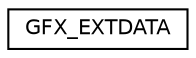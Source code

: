 digraph "Graphical Class Hierarchy"
{
  edge [fontname="Helvetica",fontsize="10",labelfontname="Helvetica",labelfontsize="10"];
  node [fontname="Helvetica",fontsize="10",shape=record];
  rankdir="LR";
  Node1 [label="GFX_EXTDATA",height=0.2,width=0.4,color="black", fillcolor="white", style="filled",URL="$struct_g_f_x___e_x_t_d_a_t_a.html"];
}
